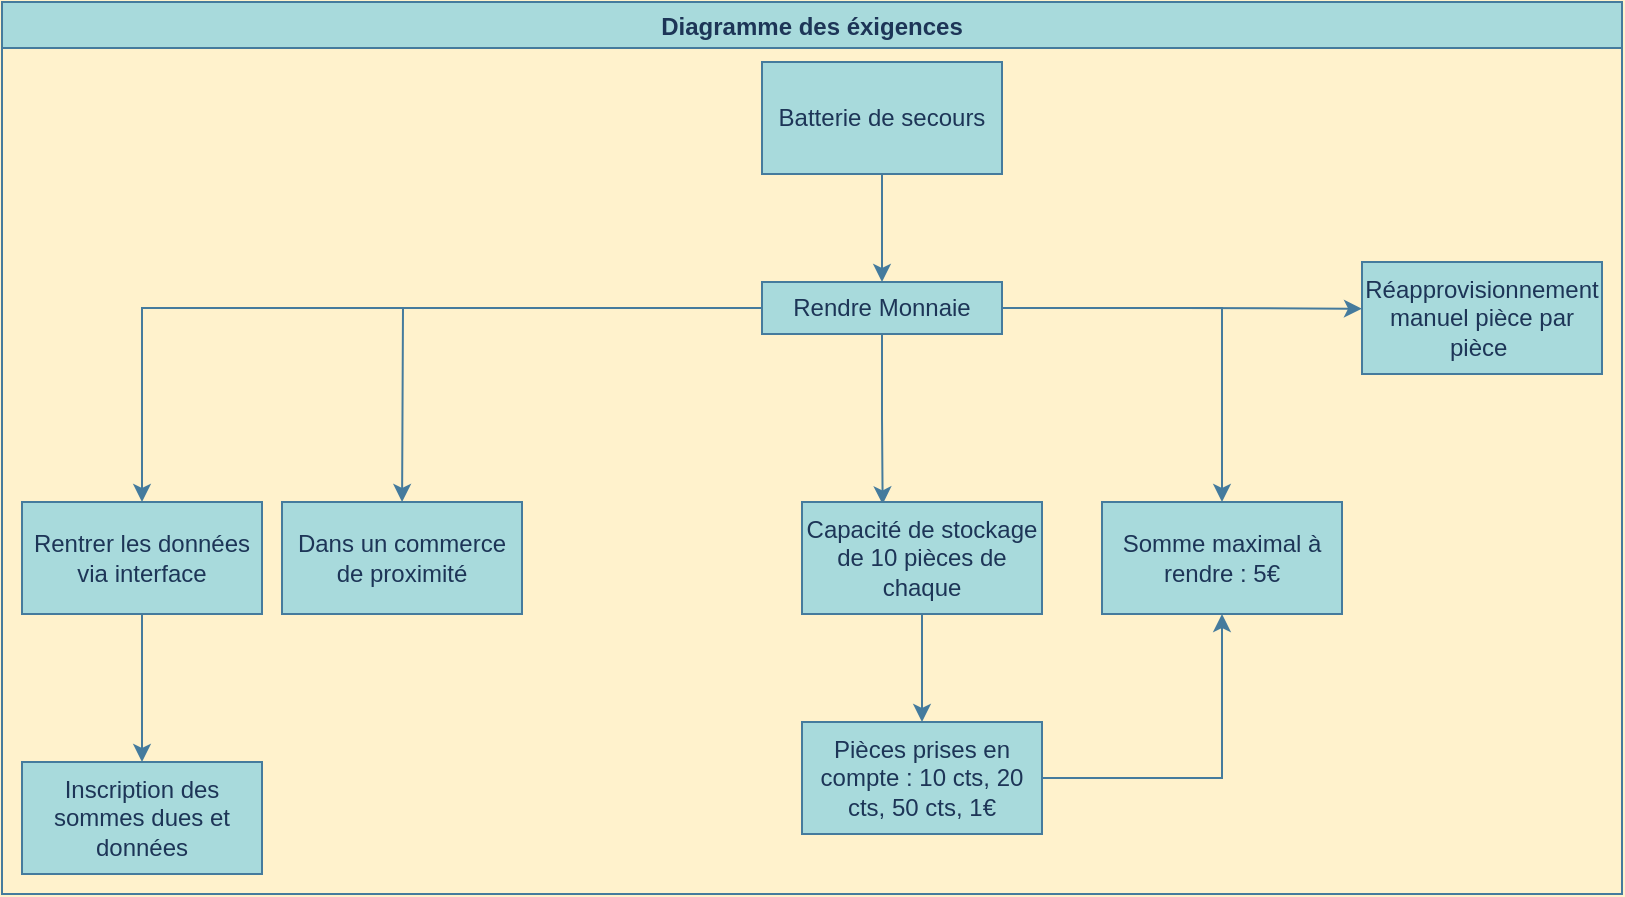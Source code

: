 <mxfile version="16.6.5" type="device"><diagram id="EebnxjhKKQTRvPCPutdO" name="Page-1"><mxGraphModel dx="2844" dy="2643" grid="1" gridSize="10" guides="1" tooltips="1" connect="1" arrows="1" fold="1" page="1" pageScale="1" pageWidth="827" pageHeight="1169" background="#FFF2CC" math="0" shadow="0"><root><mxCell id="0"/><mxCell id="1" parent="0"/><mxCell id="WVBSo3AjBN4-QD8W0TPp-24" style="edgeStyle=orthogonalEdgeStyle;rounded=0;orthogonalLoop=1;jettySize=auto;html=1;entryX=0.5;entryY=0;entryDx=0;entryDy=0;fontColor=#1D3557;strokeColor=#457B9D;fillColor=#A8DADC;labelBackgroundColor=#F1FAEE;" edge="1" parent="1" source="WVBSo3AjBN4-QD8W0TPp-7" target="WVBSo3AjBN4-QD8W0TPp-8"><mxGeometry relative="1" as="geometry"/></mxCell><mxCell id="WVBSo3AjBN4-QD8W0TPp-25" style="edgeStyle=orthogonalEdgeStyle;rounded=0;orthogonalLoop=1;jettySize=auto;html=1;fontColor=#1D3557;strokeColor=#457B9D;fillColor=#A8DADC;labelBackgroundColor=#F1FAEE;" edge="1" parent="1" source="WVBSo3AjBN4-QD8W0TPp-7"><mxGeometry relative="1" as="geometry"><mxPoint x="209.034" y="-800.0" as="targetPoint"/></mxGeometry></mxCell><mxCell id="WVBSo3AjBN4-QD8W0TPp-26" style="edgeStyle=orthogonalEdgeStyle;rounded=0;orthogonalLoop=1;jettySize=auto;html=1;entryX=0.336;entryY=0.021;entryDx=0;entryDy=0;entryPerimeter=0;fontColor=#1D3557;strokeColor=#457B9D;fillColor=#A8DADC;labelBackgroundColor=#F1FAEE;" edge="1" parent="1" source="WVBSo3AjBN4-QD8W0TPp-7" target="WVBSo3AjBN4-QD8W0TPp-17"><mxGeometry relative="1" as="geometry"/></mxCell><mxCell id="WVBSo3AjBN4-QD8W0TPp-31" style="edgeStyle=orthogonalEdgeStyle;rounded=0;orthogonalLoop=1;jettySize=auto;html=1;fontColor=#1D3557;strokeColor=#457B9D;fillColor=#A8DADC;labelBackgroundColor=#F1FAEE;" edge="1" parent="1" source="WVBSo3AjBN4-QD8W0TPp-7" target="WVBSo3AjBN4-QD8W0TPp-19"><mxGeometry relative="1" as="geometry"/></mxCell><mxCell id="WVBSo3AjBN4-QD8W0TPp-32" style="edgeStyle=orthogonalEdgeStyle;rounded=0;orthogonalLoop=1;jettySize=auto;html=1;entryX=0;entryY=0.417;entryDx=0;entryDy=0;entryPerimeter=0;fontColor=#1D3557;strokeColor=#457B9D;fillColor=#A8DADC;labelBackgroundColor=#F1FAEE;" edge="1" parent="1" source="WVBSo3AjBN4-QD8W0TPp-7" target="WVBSo3AjBN4-QD8W0TPp-20"><mxGeometry relative="1" as="geometry"/></mxCell><mxCell id="WVBSo3AjBN4-QD8W0TPp-7" value="Rendre Monnaie" style="rounded=0;whiteSpace=wrap;html=1;fontColor=#1D3557;strokeColor=#457B9D;fillColor=#A8DADC;" vertex="1" parent="1"><mxGeometry x="389" y="-910" width="120" height="26" as="geometry"/></mxCell><mxCell id="WVBSo3AjBN4-QD8W0TPp-28" style="edgeStyle=orthogonalEdgeStyle;rounded=0;orthogonalLoop=1;jettySize=auto;html=1;entryX=0.5;entryY=0;entryDx=0;entryDy=0;fontColor=#1D3557;strokeColor=#457B9D;fillColor=#A8DADC;labelBackgroundColor=#F1FAEE;" edge="1" parent="1" source="WVBSo3AjBN4-QD8W0TPp-8" target="WVBSo3AjBN4-QD8W0TPp-18"><mxGeometry relative="1" as="geometry"/></mxCell><mxCell id="WVBSo3AjBN4-QD8W0TPp-8" value="Rentrer les données via interface" style="rounded=0;whiteSpace=wrap;html=1;fontColor=#1D3557;strokeColor=#457B9D;fillColor=#A8DADC;" vertex="1" parent="1"><mxGeometry x="19" y="-800" width="120" height="56" as="geometry"/></mxCell><mxCell id="WVBSo3AjBN4-QD8W0TPp-30" style="edgeStyle=orthogonalEdgeStyle;rounded=0;orthogonalLoop=1;jettySize=auto;html=1;entryX=0.5;entryY=1;entryDx=0;entryDy=0;fontColor=#1D3557;strokeColor=#457B9D;fillColor=#A8DADC;labelBackgroundColor=#F1FAEE;" edge="1" parent="1" source="WVBSo3AjBN4-QD8W0TPp-16" target="WVBSo3AjBN4-QD8W0TPp-19"><mxGeometry relative="1" as="geometry"/></mxCell><mxCell id="WVBSo3AjBN4-QD8W0TPp-16" value="Pièces prises en compte : 10 cts, 20 cts, 50 cts, 1€" style="rounded=0;whiteSpace=wrap;html=1;fontColor=#1D3557;strokeColor=#457B9D;fillColor=#A8DADC;" vertex="1" parent="1"><mxGeometry x="409" y="-690" width="120" height="56" as="geometry"/></mxCell><mxCell id="WVBSo3AjBN4-QD8W0TPp-29" style="edgeStyle=orthogonalEdgeStyle;rounded=0;orthogonalLoop=1;jettySize=auto;html=1;entryX=0.5;entryY=0;entryDx=0;entryDy=0;fontColor=#1D3557;strokeColor=#457B9D;fillColor=#A8DADC;labelBackgroundColor=#F1FAEE;" edge="1" parent="1" source="WVBSo3AjBN4-QD8W0TPp-17" target="WVBSo3AjBN4-QD8W0TPp-16"><mxGeometry relative="1" as="geometry"/></mxCell><mxCell id="WVBSo3AjBN4-QD8W0TPp-17" value="Capacité de stockage de 10 pièces de chaque" style="rounded=0;whiteSpace=wrap;html=1;fontColor=#1D3557;strokeColor=#457B9D;fillColor=#A8DADC;" vertex="1" parent="1"><mxGeometry x="409" y="-800" width="120" height="56" as="geometry"/></mxCell><mxCell id="WVBSo3AjBN4-QD8W0TPp-18" value="Inscription des sommes dues et données" style="rounded=0;whiteSpace=wrap;html=1;fontColor=#1D3557;strokeColor=#457B9D;fillColor=#A8DADC;" vertex="1" parent="1"><mxGeometry x="19" y="-670" width="120" height="56" as="geometry"/></mxCell><mxCell id="WVBSo3AjBN4-QD8W0TPp-19" value="Somme maximal à rendre : 5€" style="rounded=0;whiteSpace=wrap;html=1;fontColor=#1D3557;strokeColor=#457B9D;fillColor=#A8DADC;" vertex="1" parent="1"><mxGeometry x="559" y="-800" width="120" height="56" as="geometry"/></mxCell><mxCell id="WVBSo3AjBN4-QD8W0TPp-20" value="Réapprovisionnement manuel pièce par pièce&amp;nbsp;" style="rounded=0;whiteSpace=wrap;html=1;fontColor=#1D3557;strokeColor=#457B9D;fillColor=#A8DADC;" vertex="1" parent="1"><mxGeometry x="689" y="-920" width="120" height="56" as="geometry"/></mxCell><mxCell id="WVBSo3AjBN4-QD8W0TPp-23" style="edgeStyle=orthogonalEdgeStyle;rounded=0;orthogonalLoop=1;jettySize=auto;html=1;fontColor=#1D3557;strokeColor=#457B9D;fillColor=#A8DADC;labelBackgroundColor=#F1FAEE;" edge="1" parent="1" source="WVBSo3AjBN4-QD8W0TPp-21" target="WVBSo3AjBN4-QD8W0TPp-7"><mxGeometry relative="1" as="geometry"/></mxCell><mxCell id="WVBSo3AjBN4-QD8W0TPp-21" value="Batterie de secours" style="rounded=0;whiteSpace=wrap;html=1;fontColor=#1D3557;strokeColor=#457B9D;fillColor=#A8DADC;" vertex="1" parent="1"><mxGeometry x="389" y="-1020" width="120" height="56" as="geometry"/></mxCell><mxCell id="WVBSo3AjBN4-QD8W0TPp-33" value="Diagramme des éxigences" style="swimlane;rounded=0;fillColor=#A8DADC;strokeColor=#457B9D;fontColor=#1D3557;" vertex="1" parent="1"><mxGeometry x="9" y="-1050" width="810" height="446" as="geometry"/></mxCell><mxCell id="WVBSo3AjBN4-QD8W0TPp-34" value="Dans un commerce de proximité" style="rounded=0;whiteSpace=wrap;html=1;fontColor=#1D3557;strokeColor=#457B9D;fillColor=#A8DADC;" vertex="1" parent="WVBSo3AjBN4-QD8W0TPp-33"><mxGeometry x="140" y="250" width="120" height="56" as="geometry"/></mxCell></root></mxGraphModel></diagram></mxfile>